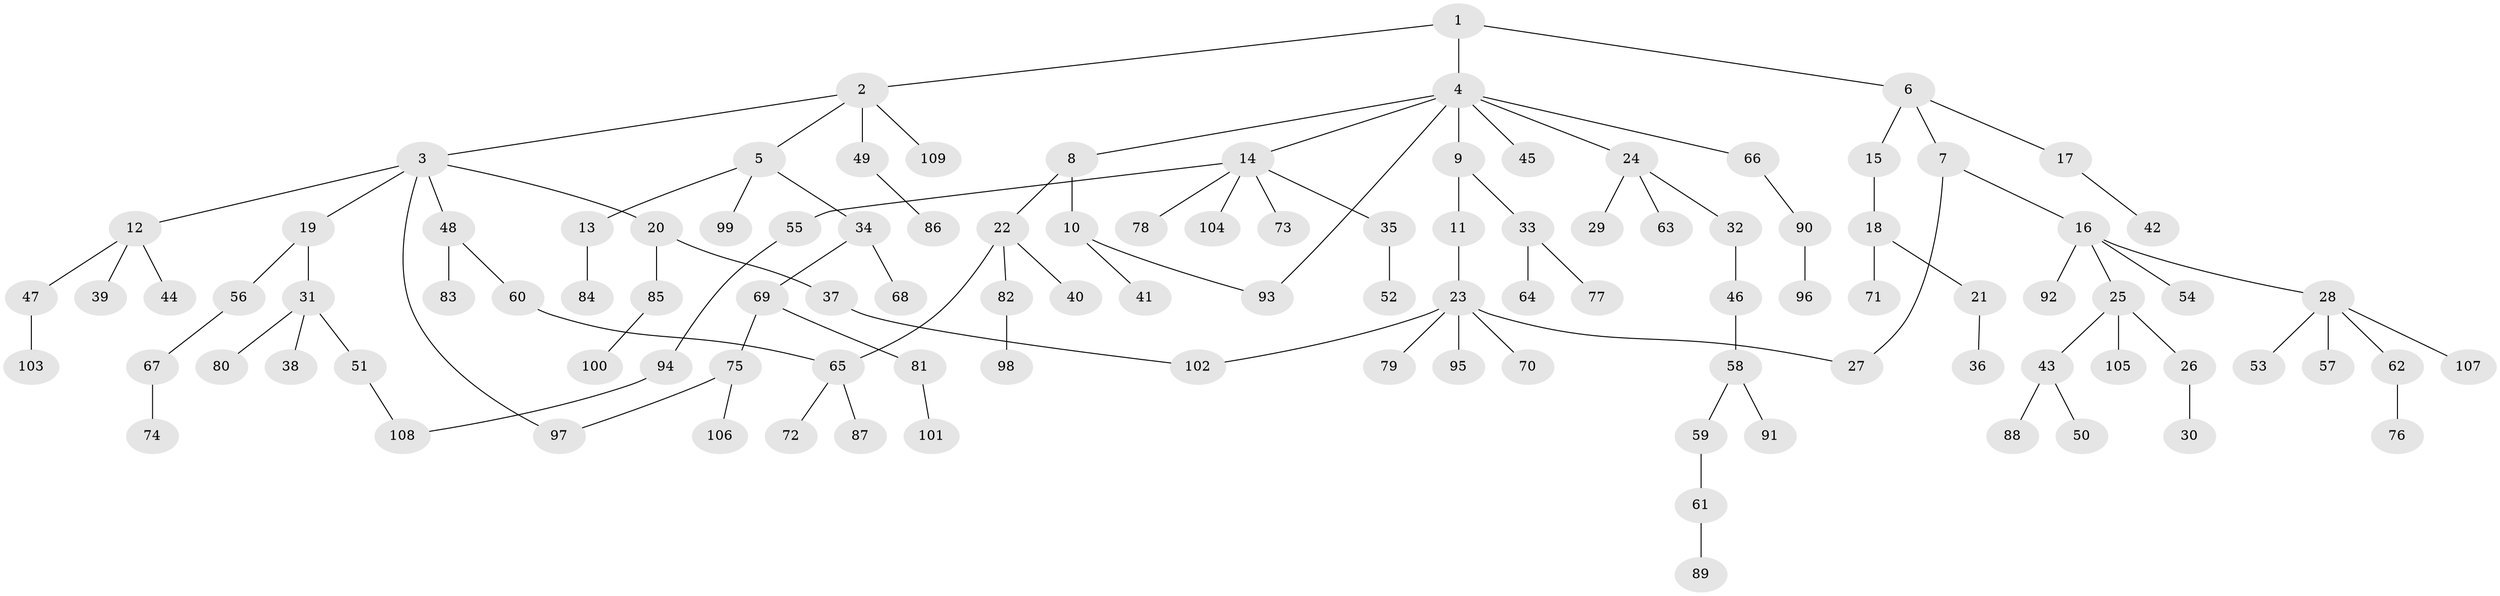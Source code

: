 // Generated by graph-tools (version 1.1) at 2025/01/03/09/25 03:01:01]
// undirected, 109 vertices, 114 edges
graph export_dot {
graph [start="1"]
  node [color=gray90,style=filled];
  1;
  2;
  3;
  4;
  5;
  6;
  7;
  8;
  9;
  10;
  11;
  12;
  13;
  14;
  15;
  16;
  17;
  18;
  19;
  20;
  21;
  22;
  23;
  24;
  25;
  26;
  27;
  28;
  29;
  30;
  31;
  32;
  33;
  34;
  35;
  36;
  37;
  38;
  39;
  40;
  41;
  42;
  43;
  44;
  45;
  46;
  47;
  48;
  49;
  50;
  51;
  52;
  53;
  54;
  55;
  56;
  57;
  58;
  59;
  60;
  61;
  62;
  63;
  64;
  65;
  66;
  67;
  68;
  69;
  70;
  71;
  72;
  73;
  74;
  75;
  76;
  77;
  78;
  79;
  80;
  81;
  82;
  83;
  84;
  85;
  86;
  87;
  88;
  89;
  90;
  91;
  92;
  93;
  94;
  95;
  96;
  97;
  98;
  99;
  100;
  101;
  102;
  103;
  104;
  105;
  106;
  107;
  108;
  109;
  1 -- 2;
  1 -- 4;
  1 -- 6;
  2 -- 3;
  2 -- 5;
  2 -- 49;
  2 -- 109;
  3 -- 12;
  3 -- 19;
  3 -- 20;
  3 -- 48;
  3 -- 97;
  4 -- 8;
  4 -- 9;
  4 -- 14;
  4 -- 24;
  4 -- 45;
  4 -- 66;
  4 -- 93;
  5 -- 13;
  5 -- 34;
  5 -- 99;
  6 -- 7;
  6 -- 15;
  6 -- 17;
  7 -- 16;
  7 -- 27;
  8 -- 10;
  8 -- 22;
  9 -- 11;
  9 -- 33;
  10 -- 41;
  10 -- 93;
  11 -- 23;
  12 -- 39;
  12 -- 44;
  12 -- 47;
  13 -- 84;
  14 -- 35;
  14 -- 55;
  14 -- 73;
  14 -- 78;
  14 -- 104;
  15 -- 18;
  16 -- 25;
  16 -- 28;
  16 -- 54;
  16 -- 92;
  17 -- 42;
  18 -- 21;
  18 -- 71;
  19 -- 31;
  19 -- 56;
  20 -- 37;
  20 -- 85;
  21 -- 36;
  22 -- 40;
  22 -- 82;
  22 -- 65;
  23 -- 27;
  23 -- 70;
  23 -- 79;
  23 -- 95;
  23 -- 102;
  24 -- 29;
  24 -- 32;
  24 -- 63;
  25 -- 26;
  25 -- 43;
  25 -- 105;
  26 -- 30;
  28 -- 53;
  28 -- 57;
  28 -- 62;
  28 -- 107;
  31 -- 38;
  31 -- 51;
  31 -- 80;
  32 -- 46;
  33 -- 64;
  33 -- 77;
  34 -- 68;
  34 -- 69;
  35 -- 52;
  37 -- 102;
  43 -- 50;
  43 -- 88;
  46 -- 58;
  47 -- 103;
  48 -- 60;
  48 -- 83;
  49 -- 86;
  51 -- 108;
  55 -- 94;
  56 -- 67;
  58 -- 59;
  58 -- 91;
  59 -- 61;
  60 -- 65;
  61 -- 89;
  62 -- 76;
  65 -- 72;
  65 -- 87;
  66 -- 90;
  67 -- 74;
  69 -- 75;
  69 -- 81;
  75 -- 97;
  75 -- 106;
  81 -- 101;
  82 -- 98;
  85 -- 100;
  90 -- 96;
  94 -- 108;
}
